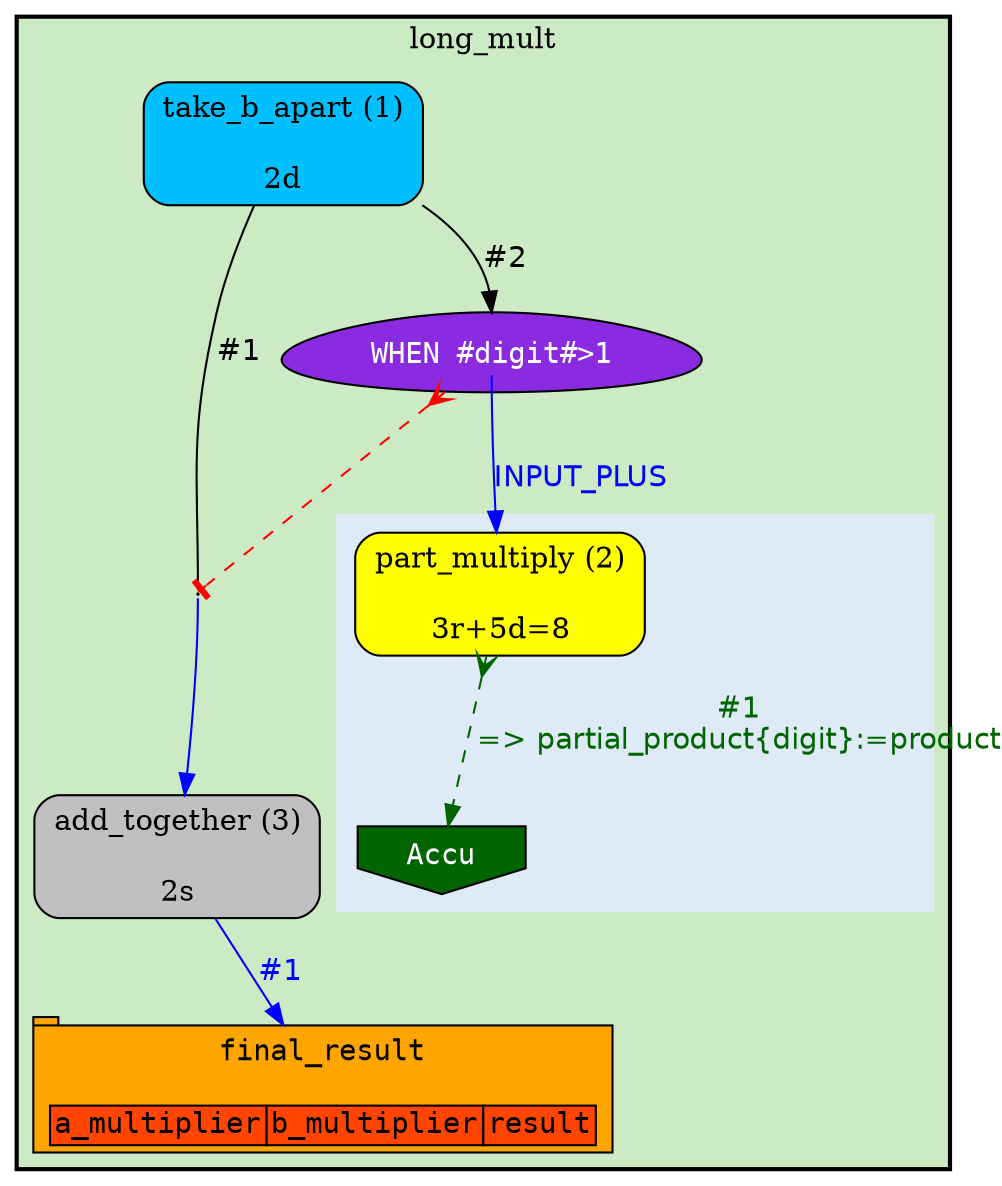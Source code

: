 digraph test {
	ratio="compress"; concentrate = "true"; name = "AnalysisWorkflow"; pad = "0.0";
	analysis_add_together [fillcolor="grey", fontname="Times-Roman", label=<<table border="0" cellborder="0" cellspacing="0" cellpadding="1"><tr><td colspan="1">add_together (3)</td></tr><tr><td colspan="1"> </td></tr><tr><td colspan="1">2s</td></tr></table>>, shape="Mrecord", style="filled"];
	analysis_part_multiply [fillcolor="yellow", fontname="Times-Roman", label=<<table border="0" cellborder="0" cellspacing="0" cellpadding="1"><tr><td colspan="1">part_multiply (2)</td></tr><tr><td colspan="1"> </td></tr><tr><td colspan="1">3r+5d=8</td></tr></table>>, shape="Mrecord", style="filled"];
	analysis_take_b_apart [fillcolor="DeepSkyBlue", fontname="Times-Roman", label=<<table border="0" cellborder="0" cellspacing="0" cellpadding="1"><tr><td colspan="1">take_b_apart (1)</td></tr><tr><td colspan="1"> </td></tr><tr><td colspan="1">2d</td></tr></table>>, shape="Mrecord", style="filled"];
	dfr_1_mp [fixedsize="1", height="0.01", label="dfr_1_mp", shape="point", width="0.01"];
	dfr_2_mp [fillcolor="blueviolet", fontcolor="white", fontname="Courier", label=<<table border="0" cellborder="0" cellspacing="0" cellpadding="1">i<tr><td></td></tr><tr><td port="cond_0">WHEN #digit#&gt;1</td></tr></table>>, shape="egg", style="filled"];
	sink_dfr_1_mp [fillcolor="darkgreen", fontcolor="white", fontname="Courier", label="Accu", shape="invhouse", style="filled"];
	table_final_result [fillcolor="orange", fontcolor="black", fontname="Courier", label=<<table border="0" cellborder="0" cellspacing="0" cellpadding="1"><tr><td colspan="3">final_result</td></tr><tr><td colspan="3"> </td></tr><tr><td bgcolor="orangered" border="1">a_multiplier</td><td bgcolor="orangered" border="1">b_multiplier</td><td bgcolor="orangered" border="1">result</td></tr></table>>, shape="tab", style="filled"];
	analysis_add_together -> table_final_result [color="blue", fontcolor="blue", fontname="Helvetica", label="#1\n"];
	analysis_part_multiply -> sink_dfr_1_mp [arrowtail="crow", color="darkgreen", dir="both", fontcolor="darkgreen", fontname="Helvetica", label="#1\n=> partial_product{digit}:=product", style="dashed"];
	analysis_take_b_apart -> dfr_1_mp [arrowhead="none", color="black", fontcolor="black", fontname="Helvetica", headport="n", label="#1"];
	analysis_take_b_apart -> dfr_2_mp [arrowhead="normal", color="black", fontcolor="black", fontname="Helvetica", headport="n", label="#2"];
	dfr_1_mp -> analysis_add_together [color="blue", fontcolor="blue", fontname="Helvetica", label="\n", tailport="s"];
	dfr_2_mp -> analysis_part_multiply [color="blue", fontcolor="blue", fontname="Helvetica", label="\nINPUT_PLUS ", tailport="cond_0"];
	dfr_2_mp -> dfr_1_mp [arrowhead="tee", arrowtail="crow", color="red", dir="both", style="dashed"];

subgraph "cluster_long_mult" {
	label="long_mult";
	style="bold,filled";
	colorscheme="pastel19";
	fillcolor="3";
	color="";
	analysis_add_together;
	analysis_take_b_apart;
	subgraph "cluster_cl_dfr_1_mp" {
		label="";
		style="filled";
		colorscheme="blues9";
		fillcolor="2";
		color="2";
		analysis_part_multiply;
		sink_dfr_1_mp;
	}
	dfr_1_mp;
	dfr_2_mp;
	table_final_result;
}
}
